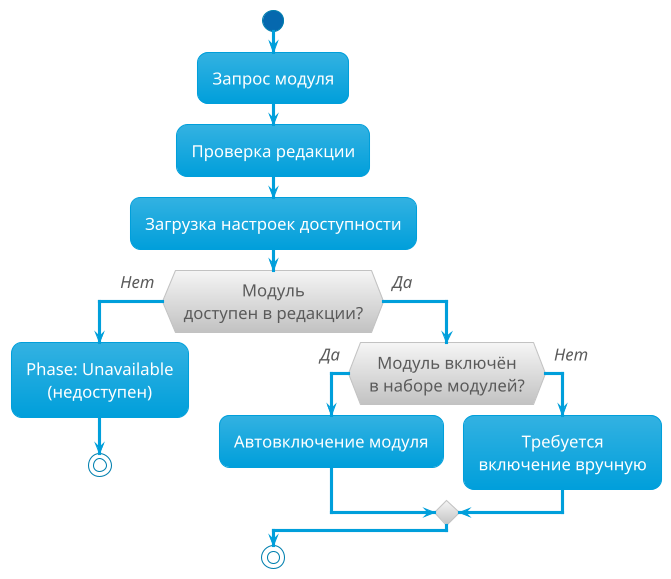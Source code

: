@startuml
!theme bluegray
skinparam DefaultFontSize 16
skinparam handwritten false
skinparam ArrowFontStyle italic
skinparam DefaultTextAlignment center
skinparam backgroundColor transparent
skinparam Shadowing false

start

:Запрос модуля;
:Проверка редакции;
:Загрузка настроек доступности;

if (Модуль\nдоступен в редакции?) then (Нет)
  :Phase: Unavailable\n(недоступен);
  stop
else (Да)
  if (Модуль включён\nв наборе модулей?) then (Да)
    :Автовключение модуля;
  else (Нет)
    :Требуется\nвключение вручную;
  endif
endif

stop
@enduml
